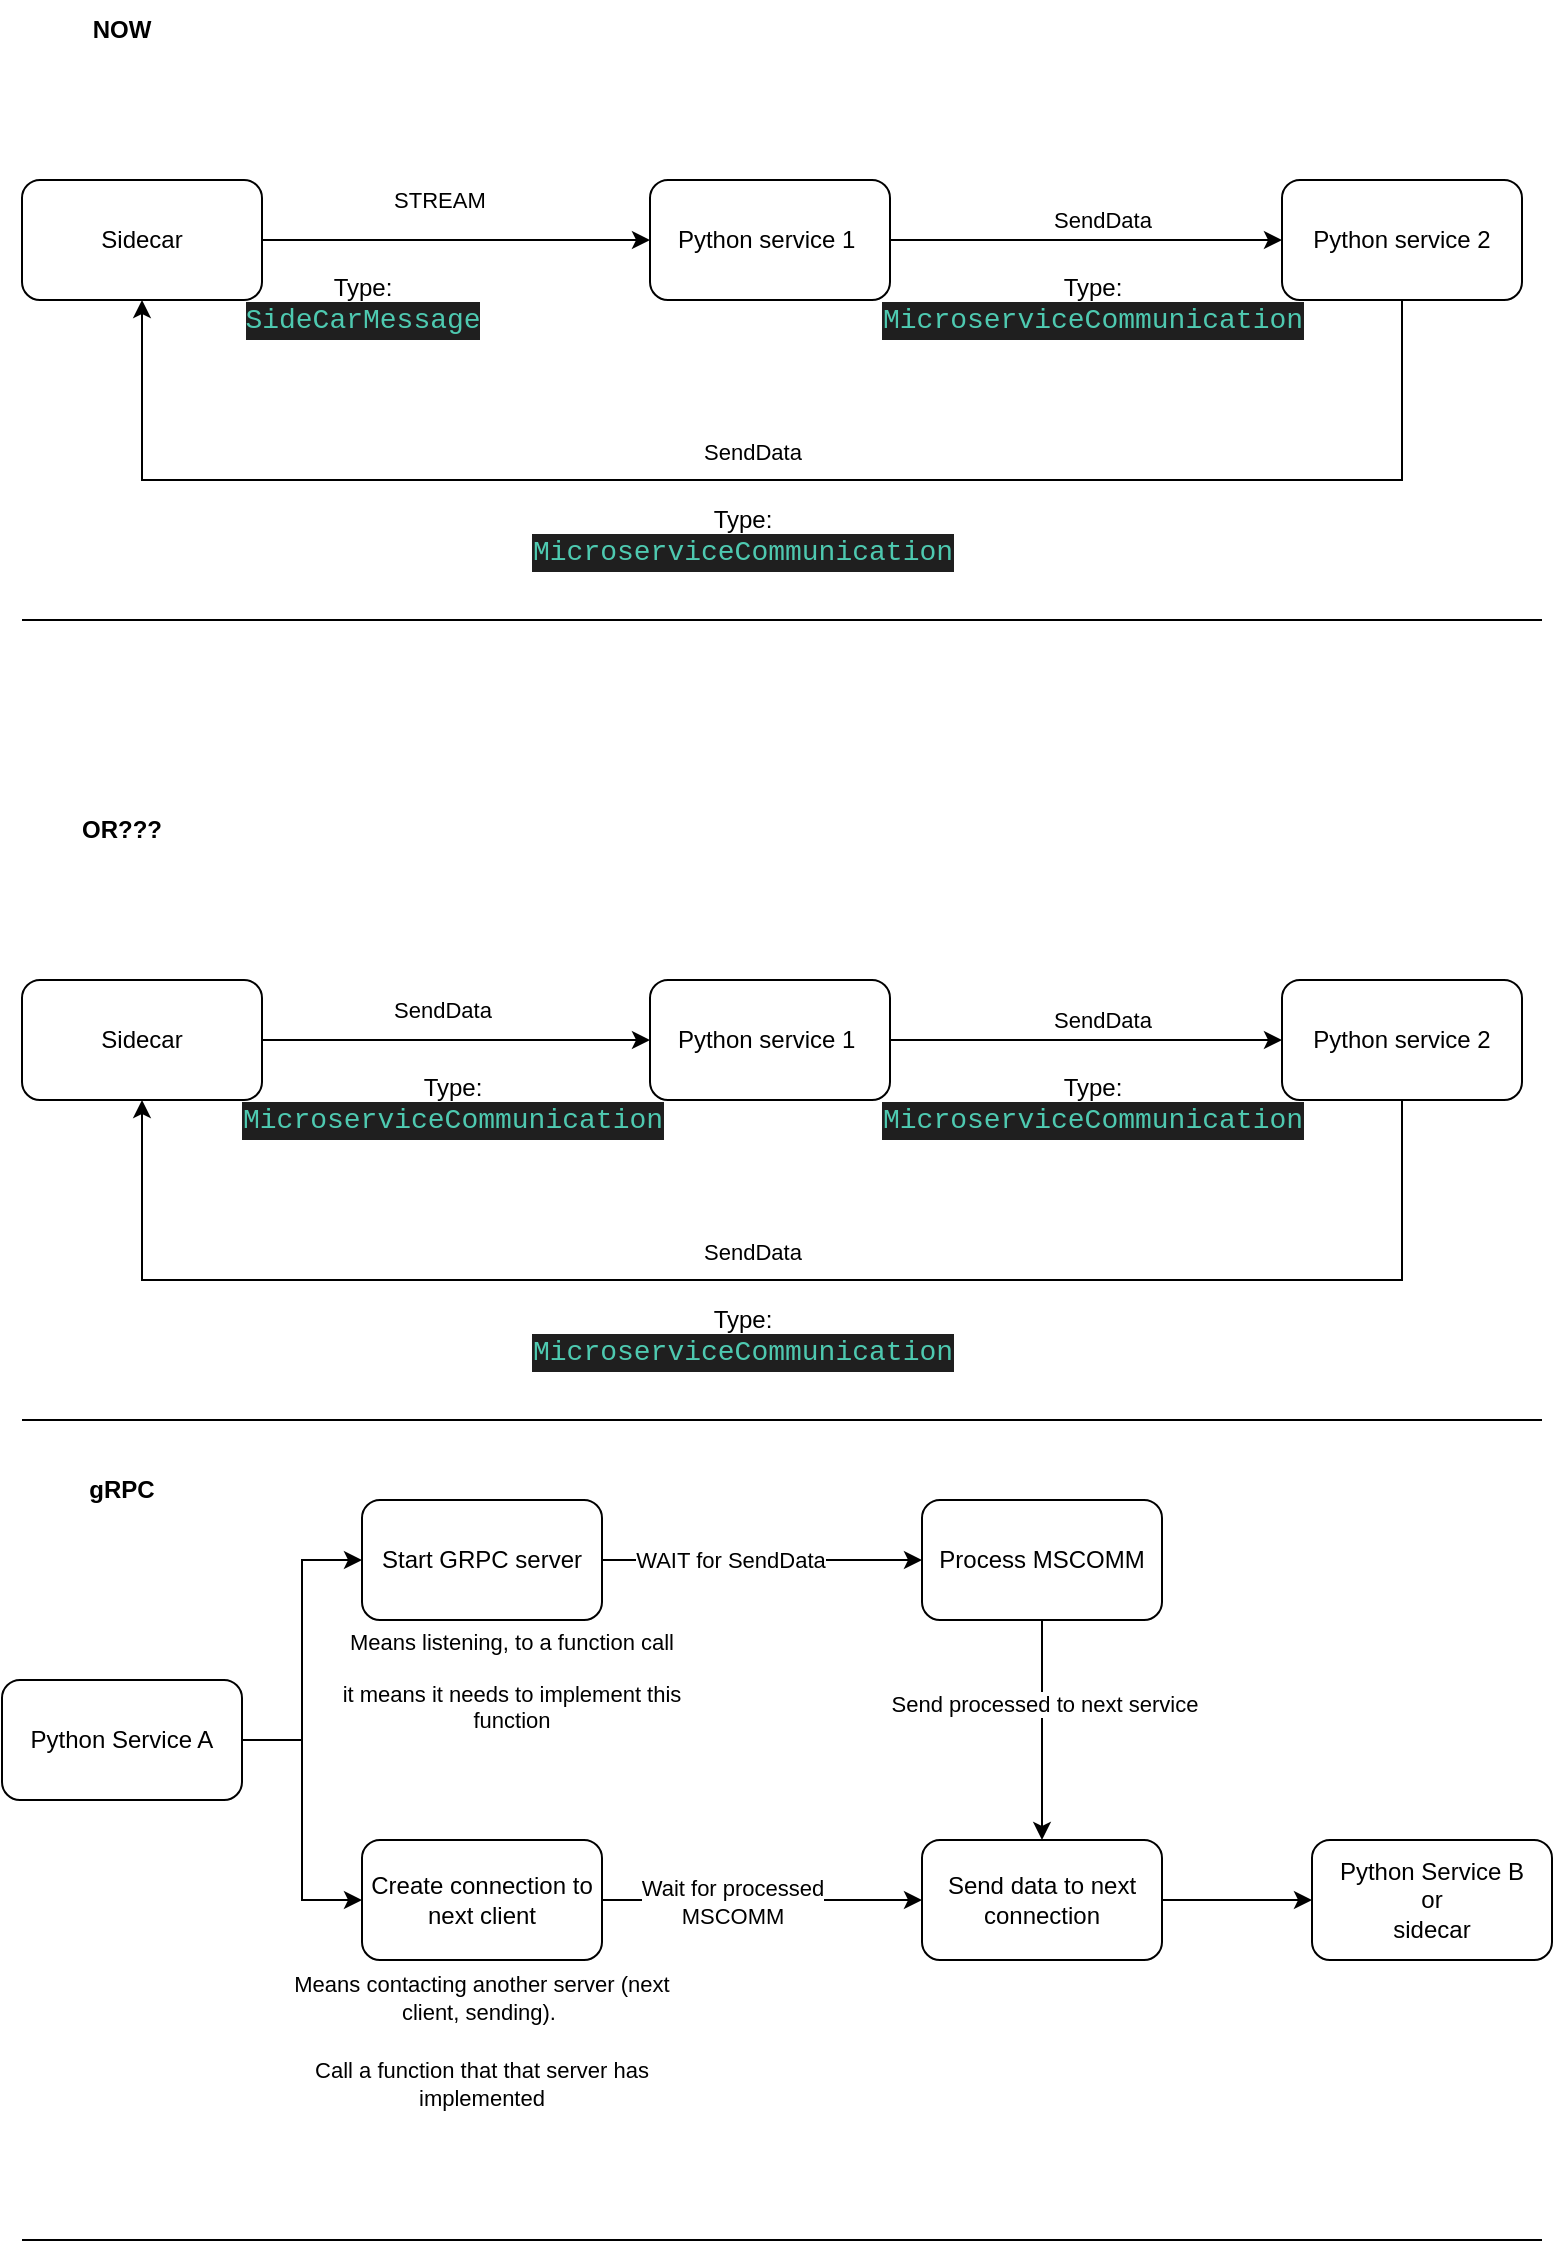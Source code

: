 <mxfile version="24.7.5">
  <diagram name="Page-1" id="GGKtzWUXEux6h5hyodcQ">
    <mxGraphModel dx="988" dy="398" grid="1" gridSize="10" guides="1" tooltips="1" connect="1" arrows="1" fold="1" page="1" pageScale="1" pageWidth="827" pageHeight="1169" math="0" shadow="0">
      <root>
        <mxCell id="0" />
        <mxCell id="1" parent="0" />
        <mxCell id="f8cxn0Wl8pAEAEjFYCCp-5" style="edgeStyle=orthogonalEdgeStyle;rounded=0;orthogonalLoop=1;jettySize=auto;html=1;entryX=0;entryY=0.5;entryDx=0;entryDy=0;" parent="1" source="f8cxn0Wl8pAEAEjFYCCp-1" target="f8cxn0Wl8pAEAEjFYCCp-2" edge="1">
          <mxGeometry relative="1" as="geometry" />
        </mxCell>
        <mxCell id="f8cxn0Wl8pAEAEjFYCCp-6" value="STREAM&amp;nbsp;" style="edgeLabel;html=1;align=center;verticalAlign=middle;resizable=0;points=[];" parent="f8cxn0Wl8pAEAEjFYCCp-5" vertex="1" connectable="0">
          <mxGeometry x="-0.165" y="-3" relative="1" as="geometry">
            <mxPoint x="9" y="-23" as="offset" />
          </mxGeometry>
        </mxCell>
        <mxCell id="f8cxn0Wl8pAEAEjFYCCp-1" value="Sidecar" style="rounded=1;whiteSpace=wrap;html=1;" parent="1" vertex="1">
          <mxGeometry x="40" y="170" width="120" height="60" as="geometry" />
        </mxCell>
        <mxCell id="f8cxn0Wl8pAEAEjFYCCp-7" style="edgeStyle=orthogonalEdgeStyle;rounded=0;orthogonalLoop=1;jettySize=auto;html=1;" parent="1" source="f8cxn0Wl8pAEAEjFYCCp-2" target="f8cxn0Wl8pAEAEjFYCCp-3" edge="1">
          <mxGeometry relative="1" as="geometry" />
        </mxCell>
        <mxCell id="f8cxn0Wl8pAEAEjFYCCp-8" value="SendData" style="edgeLabel;html=1;align=center;verticalAlign=middle;resizable=0;points=[];" parent="f8cxn0Wl8pAEAEjFYCCp-7" vertex="1" connectable="0">
          <mxGeometry x="-0.296" relative="1" as="geometry">
            <mxPoint x="37" y="-10" as="offset" />
          </mxGeometry>
        </mxCell>
        <mxCell id="f8cxn0Wl8pAEAEjFYCCp-2" value="Python service 1&amp;nbsp;" style="rounded=1;whiteSpace=wrap;html=1;" parent="1" vertex="1">
          <mxGeometry x="354" y="170" width="120" height="60" as="geometry" />
        </mxCell>
        <mxCell id="f8cxn0Wl8pAEAEjFYCCp-13" style="edgeStyle=orthogonalEdgeStyle;rounded=0;orthogonalLoop=1;jettySize=auto;html=1;entryX=0.5;entryY=1;entryDx=0;entryDy=0;" parent="1" source="f8cxn0Wl8pAEAEjFYCCp-3" target="f8cxn0Wl8pAEAEjFYCCp-1" edge="1">
          <mxGeometry relative="1" as="geometry">
            <Array as="points">
              <mxPoint x="730" y="320" />
              <mxPoint x="100" y="320" />
            </Array>
          </mxGeometry>
        </mxCell>
        <mxCell id="f8cxn0Wl8pAEAEjFYCCp-3" value="Python service 2" style="rounded=1;whiteSpace=wrap;html=1;" parent="1" vertex="1">
          <mxGeometry x="670" y="170" width="120" height="60" as="geometry" />
        </mxCell>
        <mxCell id="f8cxn0Wl8pAEAEjFYCCp-9" value="Type:&lt;br&gt;&lt;div style=&quot;color: rgb(204, 204, 204); background-color: rgb(31, 31, 31); font-family: Consolas, &amp;quot;Courier New&amp;quot;, monospace; font-size: 14px; line-height: 19px; white-space-collapse: preserve;&quot;&gt;&lt;span style=&quot;color: #4ec9b0;&quot;&gt;SideCarMessage&lt;/span&gt;&lt;/div&gt;" style="text;html=1;align=center;verticalAlign=middle;resizable=0;points=[];autosize=1;strokeColor=none;fillColor=none;" parent="1" vertex="1">
          <mxGeometry x="145" y="208" width="130" height="50" as="geometry" />
        </mxCell>
        <mxCell id="f8cxn0Wl8pAEAEjFYCCp-10" value="Type:&lt;br&gt;&lt;div style=&quot;color: rgb(204, 204, 204); background-color: rgb(31, 31, 31); font-family: Consolas, &amp;quot;Courier New&amp;quot;, monospace; font-size: 14px; line-height: 19px; white-space-collapse: preserve;&quot;&gt;&lt;div style=&quot;line-height: 19px;&quot;&gt;&lt;span style=&quot;color: #4ec9b0;&quot;&gt;MicroserviceCommunication&lt;/span&gt;&lt;/div&gt;&lt;/div&gt;" style="text;html=1;align=center;verticalAlign=middle;resizable=0;points=[];autosize=1;strokeColor=none;fillColor=none;" parent="1" vertex="1">
          <mxGeometry x="465" y="208" width="220" height="50" as="geometry" />
        </mxCell>
        <mxCell id="f8cxn0Wl8pAEAEjFYCCp-11" value="&lt;b&gt;NOW&lt;/b&gt;" style="text;html=1;align=center;verticalAlign=middle;whiteSpace=wrap;rounded=0;" parent="1" vertex="1">
          <mxGeometry x="60" y="80" width="60" height="30" as="geometry" />
        </mxCell>
        <mxCell id="f8cxn0Wl8pAEAEjFYCCp-12" value="" style="endArrow=none;html=1;rounded=0;" parent="1" edge="1">
          <mxGeometry width="50" height="50" relative="1" as="geometry">
            <mxPoint x="40" y="390" as="sourcePoint" />
            <mxPoint x="800" y="390" as="targetPoint" />
          </mxGeometry>
        </mxCell>
        <mxCell id="f8cxn0Wl8pAEAEjFYCCp-14" value="SendData" style="edgeLabel;html=1;align=center;verticalAlign=middle;resizable=0;points=[];" parent="1" vertex="1" connectable="0">
          <mxGeometry x="405" y="306" as="geometry" />
        </mxCell>
        <mxCell id="f8cxn0Wl8pAEAEjFYCCp-15" value="Type:&lt;br&gt;&lt;div style=&quot;color: rgb(204, 204, 204); background-color: rgb(31, 31, 31); font-family: Consolas, &amp;quot;Courier New&amp;quot;, monospace; font-size: 14px; line-height: 19px; white-space-collapse: preserve;&quot;&gt;&lt;div style=&quot;line-height: 19px;&quot;&gt;&lt;span style=&quot;color: #4ec9b0;&quot;&gt;MicroserviceCommunication&lt;/span&gt;&lt;/div&gt;&lt;/div&gt;" style="text;html=1;align=center;verticalAlign=middle;resizable=0;points=[];autosize=1;strokeColor=none;fillColor=none;" parent="1" vertex="1">
          <mxGeometry x="290" y="324" width="220" height="50" as="geometry" />
        </mxCell>
        <mxCell id="f8cxn0Wl8pAEAEjFYCCp-16" style="edgeStyle=orthogonalEdgeStyle;rounded=0;orthogonalLoop=1;jettySize=auto;html=1;entryX=0;entryY=0.5;entryDx=0;entryDy=0;" parent="1" source="f8cxn0Wl8pAEAEjFYCCp-18" target="f8cxn0Wl8pAEAEjFYCCp-21" edge="1">
          <mxGeometry relative="1" as="geometry" />
        </mxCell>
        <mxCell id="f8cxn0Wl8pAEAEjFYCCp-18" value="Sidecar" style="rounded=1;whiteSpace=wrap;html=1;" parent="1" vertex="1">
          <mxGeometry x="40" y="570" width="120" height="60" as="geometry" />
        </mxCell>
        <mxCell id="f8cxn0Wl8pAEAEjFYCCp-19" style="edgeStyle=orthogonalEdgeStyle;rounded=0;orthogonalLoop=1;jettySize=auto;html=1;" parent="1" source="f8cxn0Wl8pAEAEjFYCCp-21" target="f8cxn0Wl8pAEAEjFYCCp-23" edge="1">
          <mxGeometry relative="1" as="geometry" />
        </mxCell>
        <mxCell id="f8cxn0Wl8pAEAEjFYCCp-20" value="SendData" style="edgeLabel;html=1;align=center;verticalAlign=middle;resizable=0;points=[];" parent="f8cxn0Wl8pAEAEjFYCCp-19" vertex="1" connectable="0">
          <mxGeometry x="-0.296" relative="1" as="geometry">
            <mxPoint x="37" y="-10" as="offset" />
          </mxGeometry>
        </mxCell>
        <mxCell id="f8cxn0Wl8pAEAEjFYCCp-21" value="Python service 1&amp;nbsp;" style="rounded=1;whiteSpace=wrap;html=1;" parent="1" vertex="1">
          <mxGeometry x="354" y="570" width="120" height="60" as="geometry" />
        </mxCell>
        <mxCell id="f8cxn0Wl8pAEAEjFYCCp-22" style="edgeStyle=orthogonalEdgeStyle;rounded=0;orthogonalLoop=1;jettySize=auto;html=1;entryX=0.5;entryY=1;entryDx=0;entryDy=0;" parent="1" source="f8cxn0Wl8pAEAEjFYCCp-23" target="f8cxn0Wl8pAEAEjFYCCp-18" edge="1">
          <mxGeometry relative="1" as="geometry">
            <Array as="points">
              <mxPoint x="730" y="720" />
              <mxPoint x="100" y="720" />
            </Array>
          </mxGeometry>
        </mxCell>
        <mxCell id="f8cxn0Wl8pAEAEjFYCCp-23" value="Python service 2" style="rounded=1;whiteSpace=wrap;html=1;" parent="1" vertex="1">
          <mxGeometry x="670" y="570" width="120" height="60" as="geometry" />
        </mxCell>
        <mxCell id="f8cxn0Wl8pAEAEjFYCCp-24" value="Type:&lt;br&gt;&lt;div style=&quot;white-space-collapse: preserve; color: rgb(204, 204, 204); background-color: rgb(31, 31, 31); font-family: Consolas, &amp;quot;Courier New&amp;quot;, monospace; font-size: 14px; line-height: 19px;&quot;&gt;&lt;div style=&quot;line-height: 19px;&quot;&gt;&lt;span style=&quot;color: rgb(78, 201, 176);&quot;&gt;MicroserviceCommunication&lt;/span&gt;&lt;/div&gt;&lt;/div&gt;" style="text;html=1;align=center;verticalAlign=middle;resizable=0;points=[];autosize=1;strokeColor=none;fillColor=none;" parent="1" vertex="1">
          <mxGeometry x="145" y="608" width="220" height="50" as="geometry" />
        </mxCell>
        <mxCell id="f8cxn0Wl8pAEAEjFYCCp-25" value="Type:&lt;br&gt;&lt;div style=&quot;color: rgb(204, 204, 204); background-color: rgb(31, 31, 31); font-family: Consolas, &amp;quot;Courier New&amp;quot;, monospace; font-size: 14px; line-height: 19px; white-space-collapse: preserve;&quot;&gt;&lt;div style=&quot;line-height: 19px;&quot;&gt;&lt;span style=&quot;color: #4ec9b0;&quot;&gt;MicroserviceCommunication&lt;/span&gt;&lt;/div&gt;&lt;/div&gt;" style="text;html=1;align=center;verticalAlign=middle;resizable=0;points=[];autosize=1;strokeColor=none;fillColor=none;" parent="1" vertex="1">
          <mxGeometry x="465" y="608" width="220" height="50" as="geometry" />
        </mxCell>
        <mxCell id="f8cxn0Wl8pAEAEjFYCCp-26" value="&lt;b&gt;OR&lt;/b&gt;&lt;b style=&quot;background-color: initial;&quot;&gt;???&lt;/b&gt;" style="text;html=1;align=center;verticalAlign=middle;whiteSpace=wrap;rounded=0;" parent="1" vertex="1">
          <mxGeometry x="60" y="480" width="60" height="30" as="geometry" />
        </mxCell>
        <mxCell id="f8cxn0Wl8pAEAEjFYCCp-27" value="" style="endArrow=none;html=1;rounded=0;" parent="1" edge="1">
          <mxGeometry width="50" height="50" relative="1" as="geometry">
            <mxPoint x="40" y="790" as="sourcePoint" />
            <mxPoint x="800" y="790" as="targetPoint" />
          </mxGeometry>
        </mxCell>
        <mxCell id="f8cxn0Wl8pAEAEjFYCCp-28" value="SendData" style="edgeLabel;html=1;align=center;verticalAlign=middle;resizable=0;points=[];" parent="1" vertex="1" connectable="0">
          <mxGeometry x="405" y="706" as="geometry" />
        </mxCell>
        <mxCell id="f8cxn0Wl8pAEAEjFYCCp-29" value="Type:&lt;br&gt;&lt;div style=&quot;color: rgb(204, 204, 204); background-color: rgb(31, 31, 31); font-family: Consolas, &amp;quot;Courier New&amp;quot;, monospace; font-size: 14px; line-height: 19px; white-space-collapse: preserve;&quot;&gt;&lt;div style=&quot;line-height: 19px;&quot;&gt;&lt;span style=&quot;color: #4ec9b0;&quot;&gt;MicroserviceCommunication&lt;/span&gt;&lt;/div&gt;&lt;/div&gt;" style="text;html=1;align=center;verticalAlign=middle;resizable=0;points=[];autosize=1;strokeColor=none;fillColor=none;" parent="1" vertex="1">
          <mxGeometry x="290" y="724" width="220" height="50" as="geometry" />
        </mxCell>
        <mxCell id="f8cxn0Wl8pAEAEjFYCCp-30" value="SendData" style="edgeLabel;html=1;align=center;verticalAlign=middle;resizable=0;points=[];" parent="1" vertex="1" connectable="0">
          <mxGeometry x="250" y="585" as="geometry" />
        </mxCell>
        <mxCell id="LEeBYhgFfHJEdmibUD4I-1" style="edgeStyle=orthogonalEdgeStyle;rounded=0;orthogonalLoop=1;jettySize=auto;html=1;entryX=0;entryY=0.5;entryDx=0;entryDy=0;" parent="1" source="LEeBYhgFfHJEdmibUD4I-2" target="LEeBYhgFfHJEdmibUD4I-15" edge="1">
          <mxGeometry relative="1" as="geometry">
            <mxPoint x="250" y="860" as="targetPoint" />
          </mxGeometry>
        </mxCell>
        <mxCell id="LEeBYhgFfHJEdmibUD4I-19" style="edgeStyle=orthogonalEdgeStyle;rounded=0;orthogonalLoop=1;jettySize=auto;html=1;entryX=0;entryY=0.5;entryDx=0;entryDy=0;" parent="1" source="LEeBYhgFfHJEdmibUD4I-2" target="LEeBYhgFfHJEdmibUD4I-20" edge="1">
          <mxGeometry relative="1" as="geometry">
            <mxPoint x="160" y="1060" as="targetPoint" />
          </mxGeometry>
        </mxCell>
        <mxCell id="LEeBYhgFfHJEdmibUD4I-2" value="Python Service A" style="rounded=1;whiteSpace=wrap;html=1;" parent="1" vertex="1">
          <mxGeometry x="30" y="920" width="120" height="60" as="geometry" />
        </mxCell>
        <mxCell id="LEeBYhgFfHJEdmibUD4I-10" value="&lt;b&gt;gRPC&lt;/b&gt;" style="text;html=1;align=center;verticalAlign=middle;whiteSpace=wrap;rounded=0;" parent="1" vertex="1">
          <mxGeometry x="60" y="810" width="60" height="30" as="geometry" />
        </mxCell>
        <mxCell id="LEeBYhgFfHJEdmibUD4I-11" value="" style="endArrow=none;html=1;rounded=0;" parent="1" edge="1">
          <mxGeometry width="50" height="50" relative="1" as="geometry">
            <mxPoint x="40" y="1200" as="sourcePoint" />
            <mxPoint x="800" y="1200" as="targetPoint" />
          </mxGeometry>
        </mxCell>
        <mxCell id="LEeBYhgFfHJEdmibUD4I-16" style="edgeStyle=orthogonalEdgeStyle;rounded=0;orthogonalLoop=1;jettySize=auto;html=1;" parent="1" source="LEeBYhgFfHJEdmibUD4I-15" edge="1">
          <mxGeometry relative="1" as="geometry">
            <mxPoint x="490" y="860" as="targetPoint" />
          </mxGeometry>
        </mxCell>
        <mxCell id="LEeBYhgFfHJEdmibUD4I-17" value="WAIT for SendData" style="edgeLabel;html=1;align=center;verticalAlign=middle;resizable=0;points=[];" parent="LEeBYhgFfHJEdmibUD4I-16" vertex="1" connectable="0">
          <mxGeometry x="-0.203" relative="1" as="geometry">
            <mxPoint as="offset" />
          </mxGeometry>
        </mxCell>
        <mxCell id="LEeBYhgFfHJEdmibUD4I-15" value="Start GRPC server" style="rounded=1;whiteSpace=wrap;html=1;" parent="1" vertex="1">
          <mxGeometry x="210" y="830" width="120" height="60" as="geometry" />
        </mxCell>
        <mxCell id="LEeBYhgFfHJEdmibUD4I-24" style="edgeStyle=orthogonalEdgeStyle;rounded=0;orthogonalLoop=1;jettySize=auto;html=1;" parent="1" source="LEeBYhgFfHJEdmibUD4I-18" target="LEeBYhgFfHJEdmibUD4I-21" edge="1">
          <mxGeometry relative="1" as="geometry" />
        </mxCell>
        <mxCell id="LEeBYhgFfHJEdmibUD4I-25" value="Send processed to next service" style="edgeLabel;html=1;align=center;verticalAlign=middle;resizable=0;points=[];" parent="LEeBYhgFfHJEdmibUD4I-24" vertex="1" connectable="0">
          <mxGeometry x="-0.236" y="1" relative="1" as="geometry">
            <mxPoint as="offset" />
          </mxGeometry>
        </mxCell>
        <mxCell id="LEeBYhgFfHJEdmibUD4I-18" value="Process MSCOMM" style="rounded=1;whiteSpace=wrap;html=1;" parent="1" vertex="1">
          <mxGeometry x="490" y="830" width="120" height="60" as="geometry" />
        </mxCell>
        <mxCell id="LEeBYhgFfHJEdmibUD4I-22" style="edgeStyle=orthogonalEdgeStyle;rounded=0;orthogonalLoop=1;jettySize=auto;html=1;entryX=0;entryY=0.5;entryDx=0;entryDy=0;" parent="1" source="LEeBYhgFfHJEdmibUD4I-20" target="LEeBYhgFfHJEdmibUD4I-21" edge="1">
          <mxGeometry relative="1" as="geometry" />
        </mxCell>
        <mxCell id="LEeBYhgFfHJEdmibUD4I-23" value="Wait for processed &lt;br&gt;MSCOMM" style="edgeLabel;html=1;align=center;verticalAlign=middle;resizable=0;points=[];" parent="LEeBYhgFfHJEdmibUD4I-22" vertex="1" connectable="0">
          <mxGeometry x="-0.188" y="-1" relative="1" as="geometry">
            <mxPoint as="offset" />
          </mxGeometry>
        </mxCell>
        <mxCell id="LEeBYhgFfHJEdmibUD4I-20" value="Create connection to next client" style="rounded=1;whiteSpace=wrap;html=1;" parent="1" vertex="1">
          <mxGeometry x="210" y="1000" width="120" height="60" as="geometry" />
        </mxCell>
        <mxCell id="LEeBYhgFfHJEdmibUD4I-27" style="edgeStyle=orthogonalEdgeStyle;rounded=0;orthogonalLoop=1;jettySize=auto;html=1;" parent="1" source="LEeBYhgFfHJEdmibUD4I-21" target="LEeBYhgFfHJEdmibUD4I-26" edge="1">
          <mxGeometry relative="1" as="geometry" />
        </mxCell>
        <mxCell id="LEeBYhgFfHJEdmibUD4I-21" value="Send data to next connection" style="rounded=1;whiteSpace=wrap;html=1;" parent="1" vertex="1">
          <mxGeometry x="490" y="1000" width="120" height="60" as="geometry" />
        </mxCell>
        <mxCell id="LEeBYhgFfHJEdmibUD4I-26" value="Python Service B&lt;br&gt;or&lt;br&gt;sidecar" style="rounded=1;whiteSpace=wrap;html=1;" parent="1" vertex="1">
          <mxGeometry x="685" y="1000" width="120" height="60" as="geometry" />
        </mxCell>
        <mxCell id="5cwusfyTf3TQmd70V2M5-1" value="&lt;font style=&quot;font-size: 11px;&quot;&gt;Means listening, to a function call&lt;/font&gt;&lt;div style=&quot;font-size: 11px;&quot;&gt;&lt;font style=&quot;font-size: 11px;&quot;&gt;&lt;br&gt;&lt;/font&gt;&lt;/div&gt;&lt;div style=&quot;font-size: 11px;&quot;&gt;&lt;font style=&quot;font-size: 11px;&quot;&gt;it means it needs to implement this function&lt;/font&gt;&lt;/div&gt;" style="text;html=1;align=center;verticalAlign=middle;whiteSpace=wrap;rounded=0;" vertex="1" parent="1">
          <mxGeometry x="190" y="900" width="190" height="40" as="geometry" />
        </mxCell>
        <mxCell id="5cwusfyTf3TQmd70V2M5-2" value="&lt;span style=&quot;font-size: 11px;&quot;&gt;Means contacting another server (next client, sending).&amp;nbsp;&lt;br&gt;&lt;br&gt;Call a function that that server has implemented&lt;/span&gt;" style="text;html=1;align=center;verticalAlign=middle;whiteSpace=wrap;rounded=0;" vertex="1" parent="1">
          <mxGeometry x="175" y="1080" width="190" height="40" as="geometry" />
        </mxCell>
      </root>
    </mxGraphModel>
  </diagram>
</mxfile>
